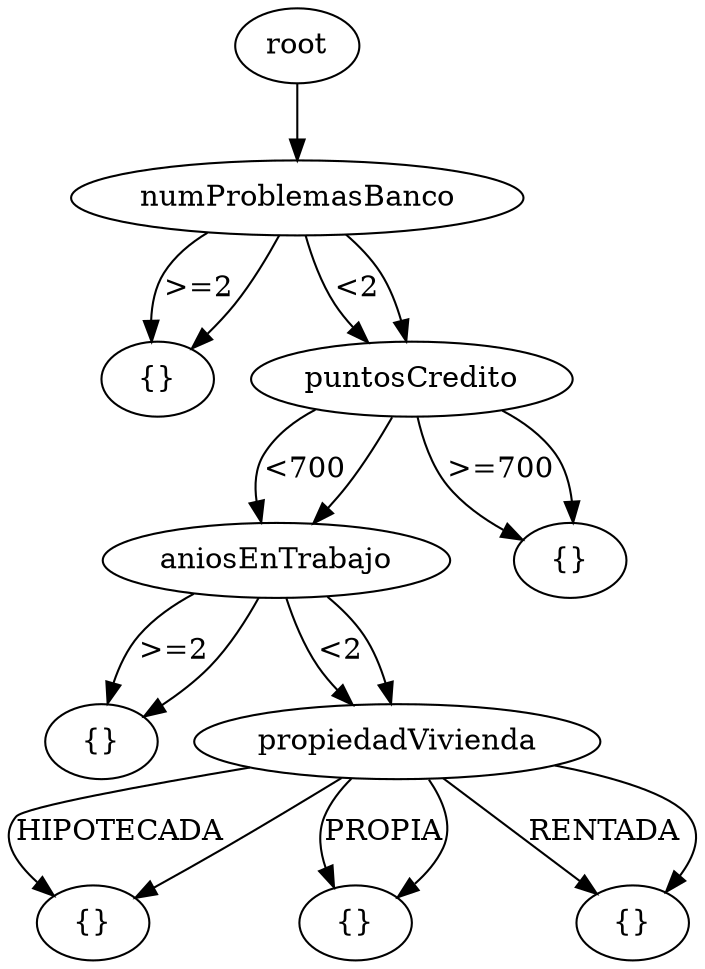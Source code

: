 digraph ArbolDecision {
  Nodo0 [label="numProblemasBanco"];
  root -> Nodo0;
  Nodo0 -> Nodo1 [label=">=2"];
  Nodo1 [label="{}"];
  Nodo0 -> Nodo1;
  Nodo0 -> Nodo2 [label="<2"];
  Nodo2 [label="puntosCredito"];
  Nodo0 -> Nodo2;
  Nodo2 -> Nodo3 [label="<700"];
  Nodo3 [label="aniosEnTrabajo"];
  Nodo2 -> Nodo3;
  Nodo3 -> Nodo4 [label=">=2"];
  Nodo4 [label="{}"];
  Nodo3 -> Nodo4;
  Nodo3 -> Nodo5 [label="<2"];
  Nodo5 [label="propiedadVivienda"];
  Nodo3 -> Nodo5;
  Nodo5 -> Nodo6 [label="HIPOTECADA"];
  Nodo6 [label="{}"];
  Nodo5 -> Nodo6;
  Nodo5 -> Nodo7 [label="PROPIA"];
  Nodo7 [label="{}"];
  Nodo5 -> Nodo7;
  Nodo5 -> Nodo8 [label="RENTADA"];
  Nodo8 [label="{}"];
  Nodo5 -> Nodo8;
  Nodo2 -> Nodo9 [label=">=700"];
  Nodo9 [label="{}"];
  Nodo2 -> Nodo9;
}
